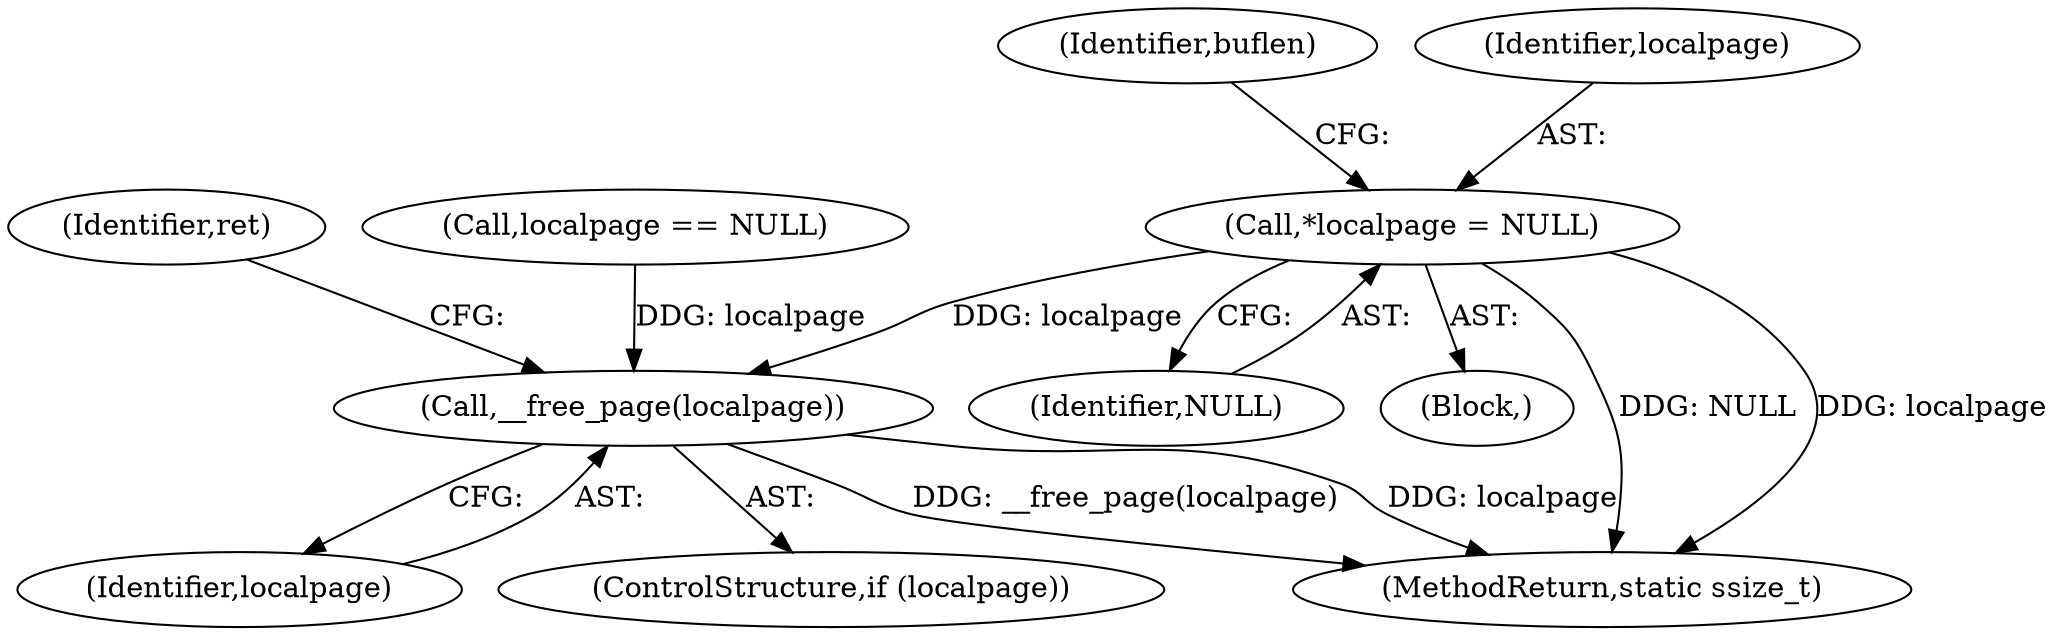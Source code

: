 digraph "1_linux_bf118a342f10dafe44b14451a1392c3254629a1f@pointer" {
"1000112" [label="(Call,*localpage = NULL)"];
"1000242" [label="(Call,__free_page(localpage))"];
"1000114" [label="(Identifier,NULL)"];
"1000243" [label="(Identifier,localpage)"];
"1000118" [label="(Identifier,buflen)"];
"1000112" [label="(Call,*localpage = NULL)"];
"1000240" [label="(ControlStructure,if (localpage))"];
"1000105" [label="(Block,)"];
"1000246" [label="(MethodReturn,static ssize_t)"];
"1000113" [label="(Identifier,localpage)"];
"1000245" [label="(Identifier,ret)"];
"1000242" [label="(Call,__free_page(localpage))"];
"1000130" [label="(Call,localpage == NULL)"];
"1000112" -> "1000105"  [label="AST: "];
"1000112" -> "1000114"  [label="CFG: "];
"1000113" -> "1000112"  [label="AST: "];
"1000114" -> "1000112"  [label="AST: "];
"1000118" -> "1000112"  [label="CFG: "];
"1000112" -> "1000246"  [label="DDG: NULL"];
"1000112" -> "1000246"  [label="DDG: localpage"];
"1000112" -> "1000242"  [label="DDG: localpage"];
"1000242" -> "1000240"  [label="AST: "];
"1000242" -> "1000243"  [label="CFG: "];
"1000243" -> "1000242"  [label="AST: "];
"1000245" -> "1000242"  [label="CFG: "];
"1000242" -> "1000246"  [label="DDG: __free_page(localpage)"];
"1000242" -> "1000246"  [label="DDG: localpage"];
"1000130" -> "1000242"  [label="DDG: localpage"];
}
